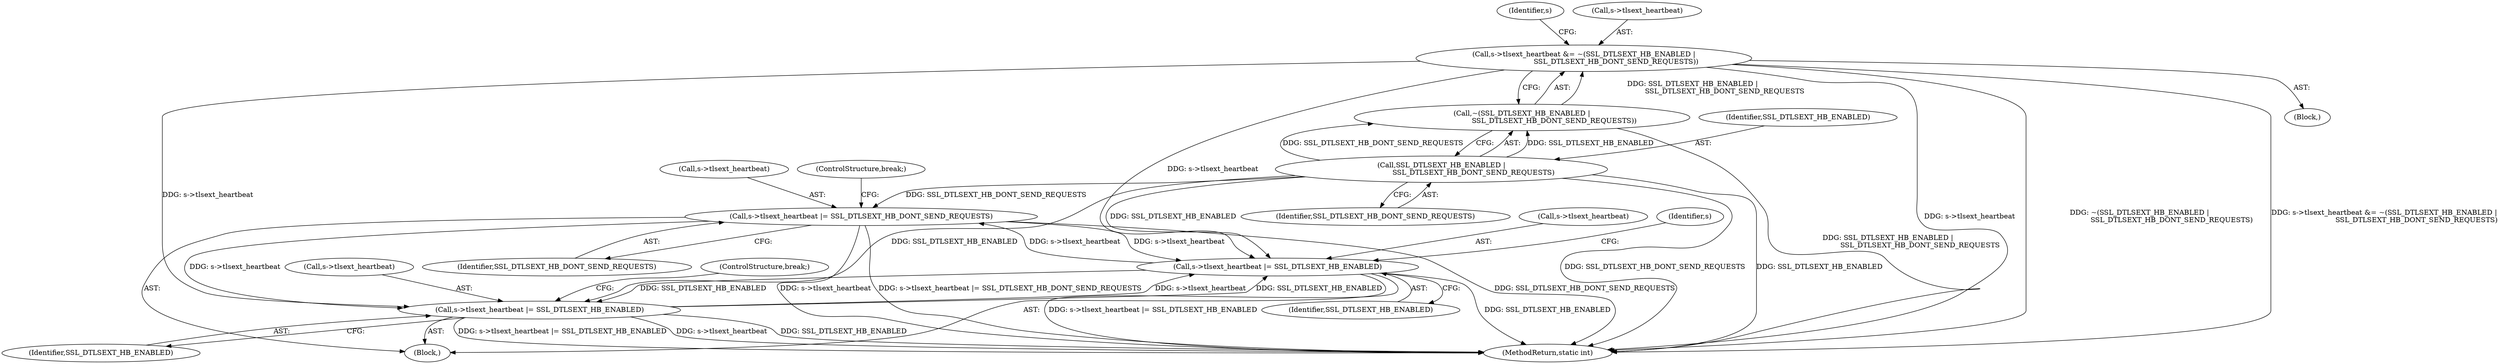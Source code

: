 digraph "0_openssl_4ad93618d26a3ea23d36ad5498ff4f59eff3a4d2_7@pointer" {
"1000942" [label="(Call,s->tlsext_heartbeat |= SSL_DTLSEXT_HB_DONT_SEND_REQUESTS)"];
"1000937" [label="(Call,s->tlsext_heartbeat |= SSL_DTLSEXT_HB_ENABLED)"];
"1000193" [label="(Call,s->tlsext_heartbeat &= ~(SSL_DTLSEXT_HB_ENABLED |\n                             SSL_DTLSEXT_HB_DONT_SEND_REQUESTS))"];
"1000197" [label="(Call,~(SSL_DTLSEXT_HB_ENABLED |\n                             SSL_DTLSEXT_HB_DONT_SEND_REQUESTS))"];
"1000198" [label="(Call,SSL_DTLSEXT_HB_ENABLED |\n                             SSL_DTLSEXT_HB_DONT_SEND_REQUESTS)"];
"1000942" [label="(Call,s->tlsext_heartbeat |= SSL_DTLSEXT_HB_DONT_SEND_REQUESTS)"];
"1000930" [label="(Call,s->tlsext_heartbeat |= SSL_DTLSEXT_HB_ENABLED)"];
"1000930" [label="(Call,s->tlsext_heartbeat |= SSL_DTLSEXT_HB_ENABLED)"];
"1000204" [label="(Identifier,s)"];
"1000199" [label="(Identifier,SSL_DTLSEXT_HB_ENABLED)"];
"1001095" [label="(MethodReturn,static int)"];
"1000931" [label="(Call,s->tlsext_heartbeat)"];
"1000934" [label="(Identifier,SSL_DTLSEXT_HB_ENABLED)"];
"1000197" [label="(Call,~(SSL_DTLSEXT_HB_ENABLED |\n                             SSL_DTLSEXT_HB_DONT_SEND_REQUESTS))"];
"1000194" [label="(Call,s->tlsext_heartbeat)"];
"1000938" [label="(Call,s->tlsext_heartbeat)"];
"1000946" [label="(Identifier,SSL_DTLSEXT_HB_DONT_SEND_REQUESTS)"];
"1000124" [label="(Block,)"];
"1000193" [label="(Call,s->tlsext_heartbeat &= ~(SSL_DTLSEXT_HB_ENABLED |\n                             SSL_DTLSEXT_HB_DONT_SEND_REQUESTS))"];
"1000943" [label="(Call,s->tlsext_heartbeat)"];
"1000200" [label="(Identifier,SSL_DTLSEXT_HB_DONT_SEND_REQUESTS)"];
"1000928" [label="(Block,)"];
"1000198" [label="(Call,SSL_DTLSEXT_HB_ENABLED |\n                             SSL_DTLSEXT_HB_DONT_SEND_REQUESTS)"];
"1000944" [label="(Identifier,s)"];
"1000942" [label="(Call,s->tlsext_heartbeat |= SSL_DTLSEXT_HB_DONT_SEND_REQUESTS)"];
"1000941" [label="(Identifier,SSL_DTLSEXT_HB_ENABLED)"];
"1000935" [label="(ControlStructure,break;)"];
"1000947" [label="(ControlStructure,break;)"];
"1000937" [label="(Call,s->tlsext_heartbeat |= SSL_DTLSEXT_HB_ENABLED)"];
"1000942" -> "1000928"  [label="AST: "];
"1000942" -> "1000946"  [label="CFG: "];
"1000943" -> "1000942"  [label="AST: "];
"1000946" -> "1000942"  [label="AST: "];
"1000947" -> "1000942"  [label="CFG: "];
"1000942" -> "1001095"  [label="DDG: s->tlsext_heartbeat |= SSL_DTLSEXT_HB_DONT_SEND_REQUESTS"];
"1000942" -> "1001095"  [label="DDG: SSL_DTLSEXT_HB_DONT_SEND_REQUESTS"];
"1000942" -> "1001095"  [label="DDG: s->tlsext_heartbeat"];
"1000942" -> "1000930"  [label="DDG: s->tlsext_heartbeat"];
"1000942" -> "1000937"  [label="DDG: s->tlsext_heartbeat"];
"1000937" -> "1000942"  [label="DDG: s->tlsext_heartbeat"];
"1000198" -> "1000942"  [label="DDG: SSL_DTLSEXT_HB_DONT_SEND_REQUESTS"];
"1000937" -> "1000928"  [label="AST: "];
"1000937" -> "1000941"  [label="CFG: "];
"1000938" -> "1000937"  [label="AST: "];
"1000941" -> "1000937"  [label="AST: "];
"1000944" -> "1000937"  [label="CFG: "];
"1000937" -> "1001095"  [label="DDG: s->tlsext_heartbeat |= SSL_DTLSEXT_HB_ENABLED"];
"1000937" -> "1001095"  [label="DDG: SSL_DTLSEXT_HB_ENABLED"];
"1000937" -> "1000930"  [label="DDG: SSL_DTLSEXT_HB_ENABLED"];
"1000193" -> "1000937"  [label="DDG: s->tlsext_heartbeat"];
"1000930" -> "1000937"  [label="DDG: s->tlsext_heartbeat"];
"1000930" -> "1000937"  [label="DDG: SSL_DTLSEXT_HB_ENABLED"];
"1000198" -> "1000937"  [label="DDG: SSL_DTLSEXT_HB_ENABLED"];
"1000193" -> "1000124"  [label="AST: "];
"1000193" -> "1000197"  [label="CFG: "];
"1000194" -> "1000193"  [label="AST: "];
"1000197" -> "1000193"  [label="AST: "];
"1000204" -> "1000193"  [label="CFG: "];
"1000193" -> "1001095"  [label="DDG: s->tlsext_heartbeat"];
"1000193" -> "1001095"  [label="DDG: ~(SSL_DTLSEXT_HB_ENABLED |\n                             SSL_DTLSEXT_HB_DONT_SEND_REQUESTS)"];
"1000193" -> "1001095"  [label="DDG: s->tlsext_heartbeat &= ~(SSL_DTLSEXT_HB_ENABLED |\n                             SSL_DTLSEXT_HB_DONT_SEND_REQUESTS)"];
"1000197" -> "1000193"  [label="DDG: SSL_DTLSEXT_HB_ENABLED |\n                             SSL_DTLSEXT_HB_DONT_SEND_REQUESTS"];
"1000193" -> "1000930"  [label="DDG: s->tlsext_heartbeat"];
"1000197" -> "1000198"  [label="CFG: "];
"1000198" -> "1000197"  [label="AST: "];
"1000197" -> "1001095"  [label="DDG: SSL_DTLSEXT_HB_ENABLED |\n                             SSL_DTLSEXT_HB_DONT_SEND_REQUESTS"];
"1000198" -> "1000197"  [label="DDG: SSL_DTLSEXT_HB_ENABLED"];
"1000198" -> "1000197"  [label="DDG: SSL_DTLSEXT_HB_DONT_SEND_REQUESTS"];
"1000198" -> "1000200"  [label="CFG: "];
"1000199" -> "1000198"  [label="AST: "];
"1000200" -> "1000198"  [label="AST: "];
"1000198" -> "1001095"  [label="DDG: SSL_DTLSEXT_HB_DONT_SEND_REQUESTS"];
"1000198" -> "1001095"  [label="DDG: SSL_DTLSEXT_HB_ENABLED"];
"1000198" -> "1000930"  [label="DDG: SSL_DTLSEXT_HB_ENABLED"];
"1000930" -> "1000928"  [label="AST: "];
"1000930" -> "1000934"  [label="CFG: "];
"1000931" -> "1000930"  [label="AST: "];
"1000934" -> "1000930"  [label="AST: "];
"1000935" -> "1000930"  [label="CFG: "];
"1000930" -> "1001095"  [label="DDG: SSL_DTLSEXT_HB_ENABLED"];
"1000930" -> "1001095"  [label="DDG: s->tlsext_heartbeat |= SSL_DTLSEXT_HB_ENABLED"];
"1000930" -> "1001095"  [label="DDG: s->tlsext_heartbeat"];
}
